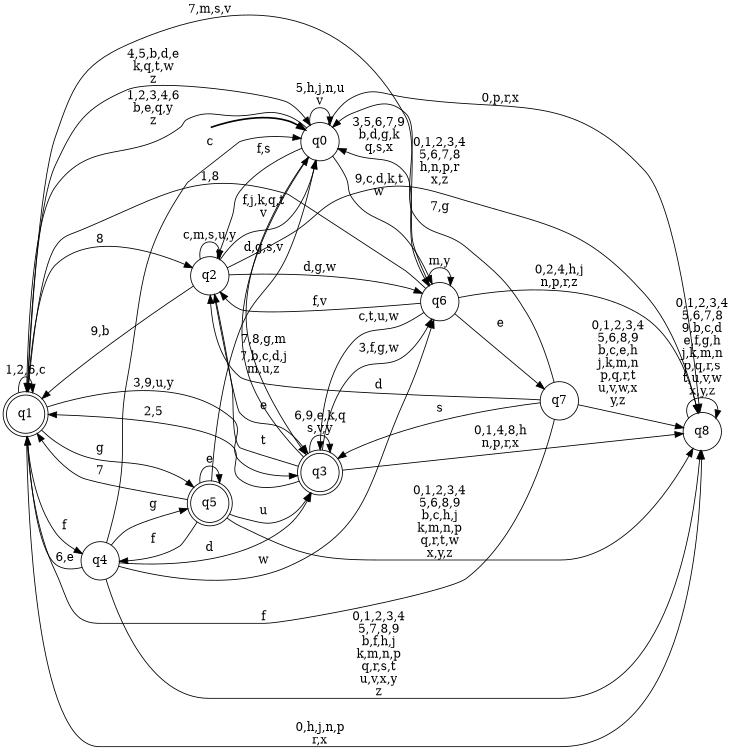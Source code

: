 digraph BlueStar {
__start0 [style = invis, shape = none, label = "", width = 0, height = 0];

rankdir=LR;
size="8,5";

s0 [style="filled", color="black", fillcolor="white" shape="circle", label="q0"];
s1 [style="rounded,filled", color="black", fillcolor="white" shape="doublecircle", label="q1"];
s2 [style="filled", color="black", fillcolor="white" shape="circle", label="q2"];
s3 [style="rounded,filled", color="black", fillcolor="white" shape="doublecircle", label="q3"];
s4 [style="filled", color="black", fillcolor="white" shape="circle", label="q4"];
s5 [style="rounded,filled", color="black", fillcolor="white" shape="doublecircle", label="q5"];
s6 [style="filled", color="black", fillcolor="white" shape="circle", label="q6"];
s7 [style="filled", color="black", fillcolor="white" shape="circle", label="q7"];
s8 [style="filled", color="black", fillcolor="white" shape="circle", label="q8"];
subgraph cluster_main { 
	graph [pad=".75", ranksep="0.15", nodesep="0.15"];
	 style=invis; 
	__start0 -> s0 [penwidth=2];
}
s0 -> s0 [label="5,h,j,n,u\nv"];
s0 -> s1 [label="1,2,3,4,6\nb,e,q,y\nz"];
s0 -> s2 [label="f,s"];
s0 -> s3 [label="7,8,g,m"];
s0 -> s6 [label="9,c,d,k,t\nw"];
s0 -> s8 [label="0,p,r,x"];
s1 -> s0 [label="4,5,b,d,e\nk,q,t,w\nz"];
s1 -> s1 [label="1,2,6,c"];
s1 -> s2 [label="8"];
s1 -> s3 [label="3,9,u,y"];
s1 -> s4 [label="f"];
s1 -> s5 [label="g"];
s1 -> s6 [label="7,m,s,v"];
s1 -> s8 [label="0,h,j,n,p\nr,x"];
s2 -> s0 [label="f,j,k,q,t\nv"];
s2 -> s1 [label="9,b"];
s2 -> s2 [label="c,m,s,u,y"];
s2 -> s3 [label="e"];
s2 -> s6 [label="d,g,w"];
s2 -> s8 [label="0,1,2,3,4\n5,6,7,8\nh,n,p,r\nx,z"];
s3 -> s0 [label="7,b,c,d,j\nm,u,z"];
s3 -> s1 [label="2,5"];
s3 -> s2 [label="t"];
s3 -> s3 [label="6,9,e,k,q\ns,v,y"];
s3 -> s6 [label="3,f,g,w"];
s3 -> s8 [label="0,1,4,8,h\nn,p,r,x"];
s4 -> s0 [label="c"];
s4 -> s1 [label="6,e"];
s4 -> s3 [label="d"];
s4 -> s5 [label="g"];
s4 -> s6 [label="w"];
s4 -> s8 [label="0,1,2,3,4\n5,7,8,9\nb,f,h,j\nk,m,n,p\nq,r,s,t\nu,v,x,y\nz"];
s5 -> s0 [label="d,g,s,v"];
s5 -> s1 [label="7"];
s5 -> s3 [label="u"];
s5 -> s4 [label="f"];
s5 -> s5 [label="e"];
s5 -> s8 [label="0,1,2,3,4\n5,6,8,9\nb,c,h,j\nk,m,n,p\nq,r,t,w\nx,y,z"];
s6 -> s0 [label="3,5,6,7,9\nb,d,g,k\nq,s,x"];
s6 -> s1 [label="1,8"];
s6 -> s2 [label="f,v"];
s6 -> s3 [label="c,t,u,w"];
s6 -> s6 [label="m,y"];
s6 -> s7 [label="e"];
s6 -> s8 [label="0,2,4,h,j\nn,p,r,z"];
s7 -> s0 [label="7,g"];
s7 -> s1 [label="f"];
s7 -> s2 [label="d"];
s7 -> s3 [label="s"];
s7 -> s8 [label="0,1,2,3,4\n5,6,8,9\nb,c,e,h\nj,k,m,n\np,q,r,t\nu,v,w,x\ny,z"];
s8 -> s8 [label="0,1,2,3,4\n5,6,7,8\n9,b,c,d\ne,f,g,h\nj,k,m,n\np,q,r,s\nt,u,v,w\nx,y,z"];

}